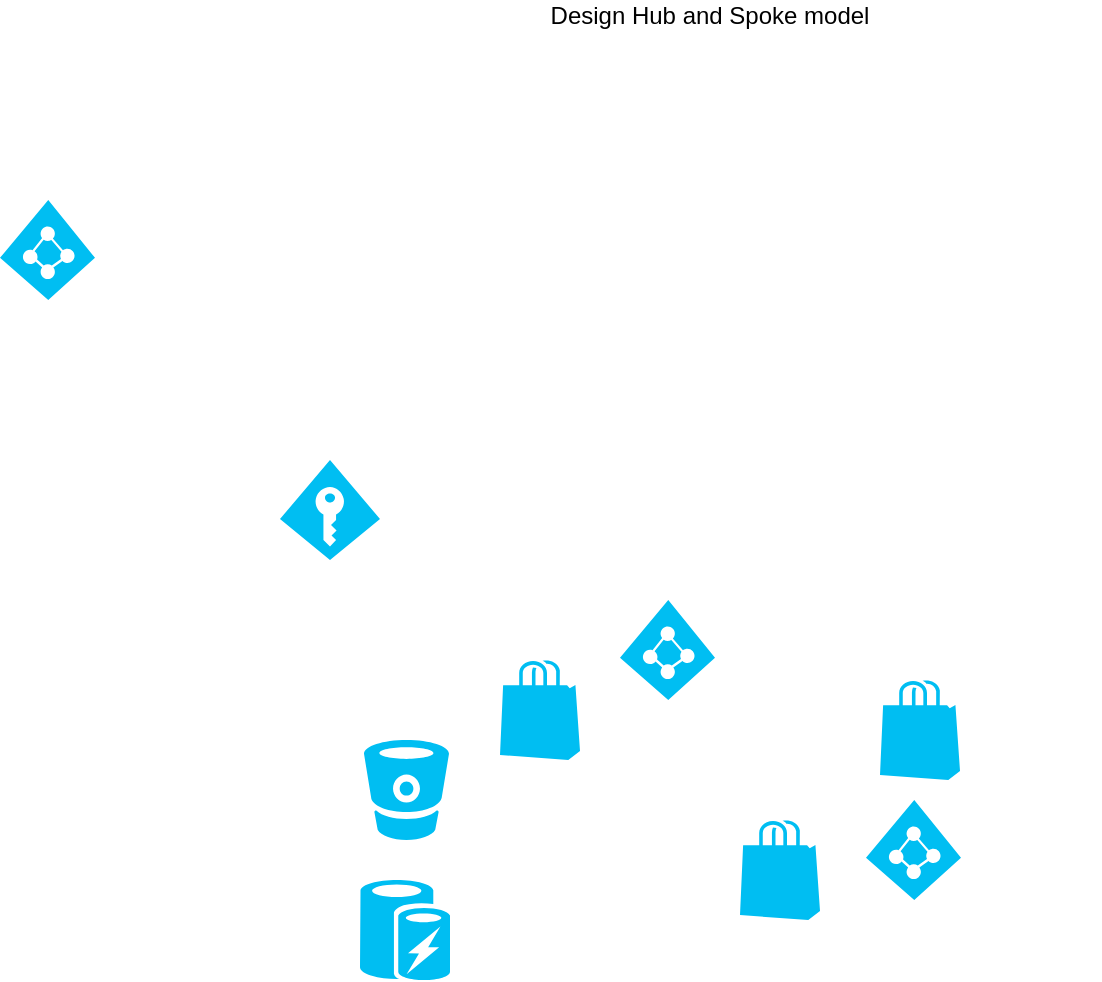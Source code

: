 <mxfile version="28.2.8">
  <diagram name="Page-1" id="0kwa3z7DvM2N3Z5wSj0D">
    <mxGraphModel dx="1238" dy="1096" grid="1" gridSize="10" guides="1" tooltips="1" connect="1" arrows="1" fold="1" page="1" pageScale="1" pageWidth="827" pageHeight="1169" math="0" shadow="0">
      <root>
        <mxCell id="0" />
        <mxCell id="1" parent="0" />
        <mxCell id="qShjG75aXaTEDt3JSJMz-1" value="Design Hub and Spoke model&lt;div&gt;&lt;br&gt;&lt;/div&gt;" style="text;html=1;whiteSpace=wrap;strokeColor=none;fillColor=none;align=center;verticalAlign=middle;rounded=0;" parent="1" vertex="1">
          <mxGeometry x="200" y="50" width="390" height="30" as="geometry" />
        </mxCell>
        <mxCell id="qAYnwaGidoDhkcFdR23K-1" value="" style="verticalLabelPosition=bottom;html=1;verticalAlign=top;align=center;strokeColor=none;fillColor=#00BEF2;shape=mxgraph.azure.azure_active_directory;" vertex="1" parent="1">
          <mxGeometry x="40" y="150" width="47.5" height="50" as="geometry" />
        </mxCell>
        <mxCell id="qAYnwaGidoDhkcFdR23K-2" value="" style="verticalLabelPosition=bottom;html=1;verticalAlign=top;align=center;strokeColor=none;fillColor=#00BEF2;shape=mxgraph.azure.access_control;" vertex="1" parent="1">
          <mxGeometry x="180" y="280" width="50" height="50" as="geometry" />
        </mxCell>
        <mxCell id="qAYnwaGidoDhkcFdR23K-3" value="" style="verticalLabelPosition=bottom;html=1;verticalAlign=top;align=center;strokeColor=none;fillColor=#00BEF2;shape=mxgraph.azure.azure_cache;" vertex="1" parent="1">
          <mxGeometry x="220" y="490" width="45" height="50" as="geometry" />
        </mxCell>
        <mxCell id="qAYnwaGidoDhkcFdR23K-4" value="" style="verticalLabelPosition=bottom;html=1;verticalAlign=top;align=center;strokeColor=none;fillColor=#00BEF2;shape=mxgraph.azure.bitbucket_code_source;" vertex="1" parent="1">
          <mxGeometry x="222" y="420" width="42.5" height="50" as="geometry" />
        </mxCell>
        <mxCell id="qAYnwaGidoDhkcFdR23K-5" value="" style="verticalLabelPosition=bottom;html=1;verticalAlign=top;align=center;strokeColor=none;fillColor=#00BEF2;shape=mxgraph.azure.azure_marketplace;" vertex="1" parent="1">
          <mxGeometry x="410" y="460" width="40" height="50" as="geometry" />
        </mxCell>
        <mxCell id="qAYnwaGidoDhkcFdR23K-6" value="" style="verticalLabelPosition=bottom;html=1;verticalAlign=top;align=center;strokeColor=none;fillColor=#00BEF2;shape=mxgraph.azure.azure_marketplace;" vertex="1" parent="1">
          <mxGeometry x="480" y="390" width="40" height="50" as="geometry" />
        </mxCell>
        <mxCell id="qAYnwaGidoDhkcFdR23K-7" value="" style="verticalLabelPosition=bottom;html=1;verticalAlign=top;align=center;strokeColor=none;fillColor=#00BEF2;shape=mxgraph.azure.azure_active_directory;" vertex="1" parent="1">
          <mxGeometry x="473" y="450" width="47.5" height="50" as="geometry" />
        </mxCell>
        <mxCell id="qAYnwaGidoDhkcFdR23K-8" value="" style="verticalLabelPosition=bottom;html=1;verticalAlign=top;align=center;strokeColor=none;fillColor=#00BEF2;shape=mxgraph.azure.azure_active_directory;" vertex="1" parent="1">
          <mxGeometry x="350" y="350" width="47.5" height="50" as="geometry" />
        </mxCell>
        <mxCell id="qAYnwaGidoDhkcFdR23K-9" value="" style="verticalLabelPosition=bottom;html=1;verticalAlign=top;align=center;strokeColor=none;fillColor=#00BEF2;shape=mxgraph.azure.azure_marketplace;" vertex="1" parent="1">
          <mxGeometry x="290" y="380" width="40" height="50" as="geometry" />
        </mxCell>
      </root>
    </mxGraphModel>
  </diagram>
</mxfile>
